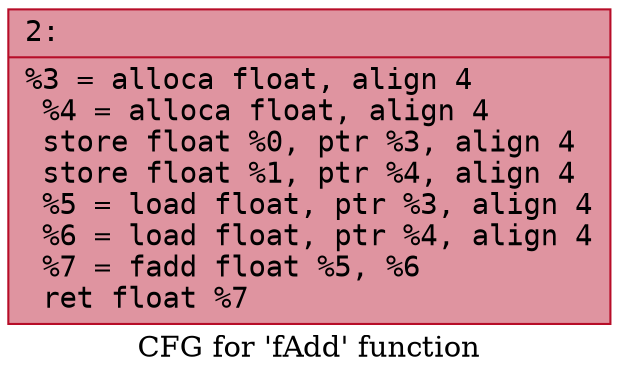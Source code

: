 digraph "CFG for 'fAdd' function" {
	label="CFG for 'fAdd' function";

	Node0x5597faaf1a00 [shape=record,color="#b70d28ff", style=filled, fillcolor="#b70d2870" fontname="Courier",label="{2:\l|  %3 = alloca float, align 4\l  %4 = alloca float, align 4\l  store float %0, ptr %3, align 4\l  store float %1, ptr %4, align 4\l  %5 = load float, ptr %3, align 4\l  %6 = load float, ptr %4, align 4\l  %7 = fadd float %5, %6\l  ret float %7\l}"];
}
